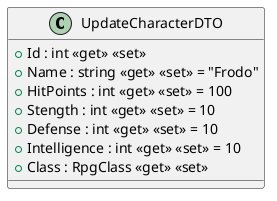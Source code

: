 @startuml
class UpdateCharacterDTO {
    + Id : int <<get>> <<set>>
    + Name : string <<get>> <<set>> = "Frodo"
    + HitPoints : int <<get>> <<set>> = 100
    + Stength : int <<get>> <<set>> = 10
    + Defense : int <<get>> <<set>> = 10
    + Intelligence : int <<get>> <<set>> = 10
    + Class : RpgClass <<get>> <<set>>
}
@enduml
